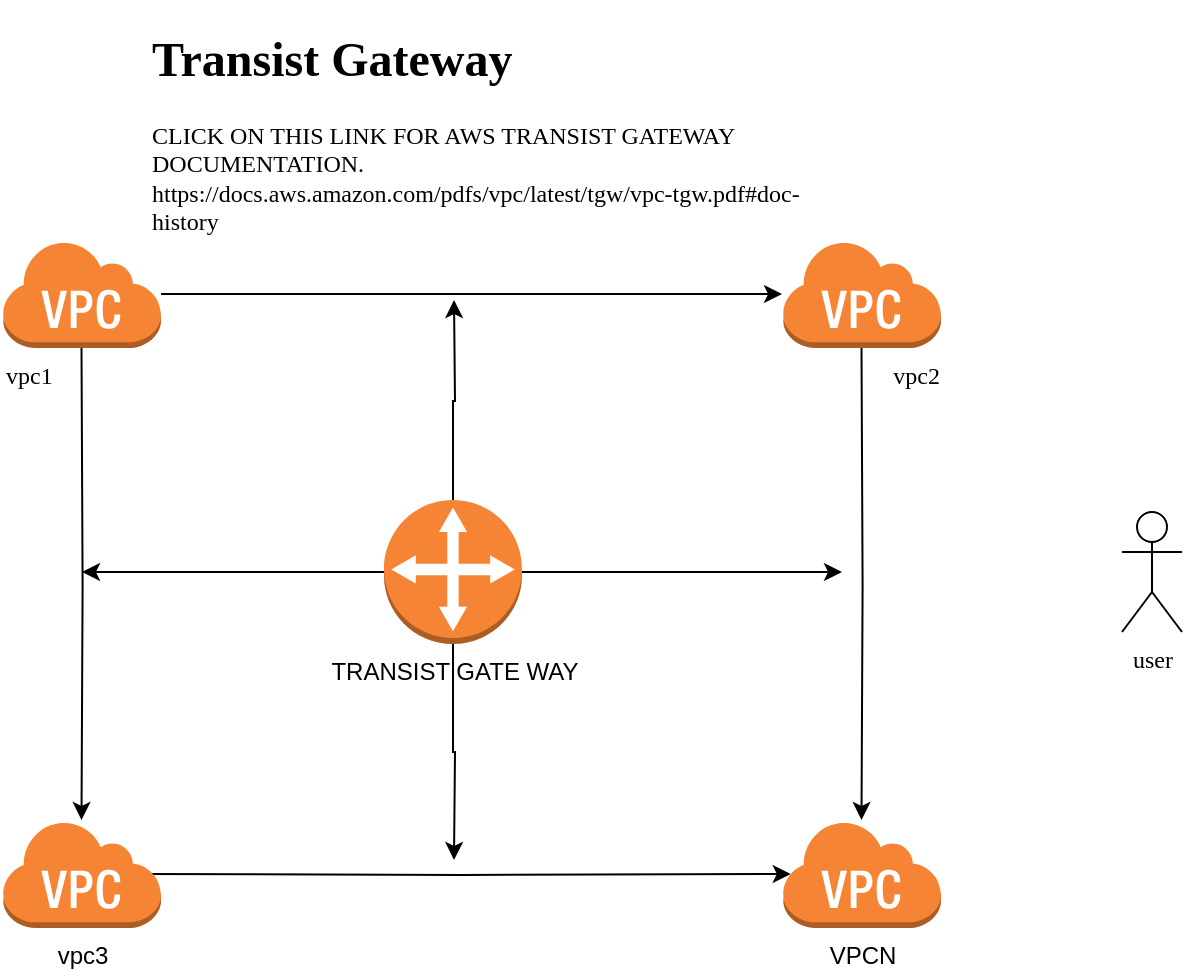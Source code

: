 <mxfile version="20.6.0" type="github">
  <diagram id="a5Ob_W1eTbN9BzRliwAf" name="Page-1">
    <mxGraphModel dx="652" dy="1523" grid="1" gridSize="10" guides="1" tooltips="1" connect="1" arrows="1" fold="1" page="1" pageScale="1" pageWidth="850" pageHeight="1100" math="0" shadow="0">
      <root>
        <mxCell id="0" />
        <mxCell id="1" parent="0" />
        <mxCell id="pqXyAPFy5HPmToYryVtD-13" style="edgeStyle=orthogonalEdgeStyle;rounded=0;orthogonalLoop=1;jettySize=auto;html=1;" edge="1" parent="1" source="pqXyAPFy5HPmToYryVtD-1">
          <mxGeometry relative="1" as="geometry">
            <mxPoint x="426" y="140" as="targetPoint" />
          </mxGeometry>
        </mxCell>
        <mxCell id="pqXyAPFy5HPmToYryVtD-15" style="edgeStyle=orthogonalEdgeStyle;rounded=0;orthogonalLoop=1;jettySize=auto;html=1;" edge="1" parent="1" source="pqXyAPFy5HPmToYryVtD-1">
          <mxGeometry relative="1" as="geometry">
            <mxPoint x="620" y="276" as="targetPoint" />
          </mxGeometry>
        </mxCell>
        <mxCell id="pqXyAPFy5HPmToYryVtD-19" style="edgeStyle=orthogonalEdgeStyle;rounded=0;orthogonalLoop=1;jettySize=auto;html=1;exitX=0.5;exitY=1;exitDx=0;exitDy=0;exitPerimeter=0;" edge="1" parent="1" source="pqXyAPFy5HPmToYryVtD-1">
          <mxGeometry relative="1" as="geometry">
            <mxPoint x="426" y="420" as="targetPoint" />
          </mxGeometry>
        </mxCell>
        <mxCell id="pqXyAPFy5HPmToYryVtD-21" style="edgeStyle=orthogonalEdgeStyle;rounded=0;orthogonalLoop=1;jettySize=auto;html=1;exitX=0;exitY=0.5;exitDx=0;exitDy=0;exitPerimeter=0;" edge="1" parent="1" source="pqXyAPFy5HPmToYryVtD-1">
          <mxGeometry relative="1" as="geometry">
            <mxPoint x="240" y="276" as="targetPoint" />
          </mxGeometry>
        </mxCell>
        <mxCell id="pqXyAPFy5HPmToYryVtD-1" value="TRANSIST GATE WAY" style="outlineConnect=0;dashed=0;verticalLabelPosition=bottom;verticalAlign=top;align=center;html=1;shape=mxgraph.aws3.customer_gateway;fillColor=#F58534;gradientColor=none;" vertex="1" parent="1">
          <mxGeometry x="391" y="240" width="69" height="72" as="geometry" />
        </mxCell>
        <mxCell id="pqXyAPFy5HPmToYryVtD-3" style="edgeStyle=orthogonalEdgeStyle;rounded=0;orthogonalLoop=1;jettySize=auto;html=1;" edge="1" parent="1">
          <mxGeometry relative="1" as="geometry">
            <mxPoint x="279.5" y="137" as="sourcePoint" />
            <mxPoint x="590" y="137" as="targetPoint" />
          </mxGeometry>
        </mxCell>
        <mxCell id="pqXyAPFy5HPmToYryVtD-11" style="edgeStyle=orthogonalEdgeStyle;rounded=0;orthogonalLoop=1;jettySize=auto;html=1;" edge="1" parent="1" target="pqXyAPFy5HPmToYryVtD-10">
          <mxGeometry relative="1" as="geometry">
            <mxPoint x="239.75" y="164" as="sourcePoint" />
          </mxGeometry>
        </mxCell>
        <mxCell id="pqXyAPFy5HPmToYryVtD-8" style="edgeStyle=orthogonalEdgeStyle;rounded=0;orthogonalLoop=1;jettySize=auto;html=1;" edge="1" parent="1" target="pqXyAPFy5HPmToYryVtD-7">
          <mxGeometry relative="1" as="geometry">
            <mxPoint x="629.75" y="164" as="sourcePoint" />
          </mxGeometry>
        </mxCell>
        <mxCell id="pqXyAPFy5HPmToYryVtD-9" style="edgeStyle=orthogonalEdgeStyle;rounded=0;orthogonalLoop=1;jettySize=auto;html=1;entryX=0.055;entryY=0.5;entryDx=0;entryDy=0;entryPerimeter=0;" edge="1" parent="1" target="pqXyAPFy5HPmToYryVtD-7">
          <mxGeometry relative="1" as="geometry">
            <mxPoint x="269.5" y="427" as="sourcePoint" />
          </mxGeometry>
        </mxCell>
        <mxCell id="pqXyAPFy5HPmToYryVtD-7" value="VPCN&lt;br&gt;" style="outlineConnect=0;dashed=0;verticalLabelPosition=bottom;verticalAlign=top;align=center;html=1;shape=mxgraph.aws3.virtual_private_cloud;fillColor=#F58534;gradientColor=none;" vertex="1" parent="1">
          <mxGeometry x="590" y="400" width="79.5" height="54" as="geometry" />
        </mxCell>
        <mxCell id="pqXyAPFy5HPmToYryVtD-10" value="vpc3" style="outlineConnect=0;dashed=0;verticalLabelPosition=bottom;verticalAlign=top;align=center;html=1;shape=mxgraph.aws3.virtual_private_cloud;fillColor=#F58534;gradientColor=none;" vertex="1" parent="1">
          <mxGeometry x="200" y="400" width="79.5" height="54" as="geometry" />
        </mxCell>
        <mxCell id="pqXyAPFy5HPmToYryVtD-22" value="vpc2" style="outlineConnect=0;dashed=0;verticalLabelPosition=bottom;verticalAlign=top;align=right;html=1;shape=mxgraph.aws3.virtual_private_cloud;fillColor=#F58534;gradientColor=none;fontFamily=Verdana;" vertex="1" parent="1">
          <mxGeometry x="590" y="110" width="79.5" height="54" as="geometry" />
        </mxCell>
        <mxCell id="pqXyAPFy5HPmToYryVtD-23" value="vpc1" style="outlineConnect=0;dashed=0;verticalLabelPosition=bottom;verticalAlign=top;align=left;html=1;shape=mxgraph.aws3.virtual_private_cloud;fillColor=#F58534;gradientColor=none;fontFamily=Verdana;" vertex="1" parent="1">
          <mxGeometry x="200" y="110" width="79.5" height="54" as="geometry" />
        </mxCell>
        <mxCell id="pqXyAPFy5HPmToYryVtD-24" value="user" style="shape=umlActor;verticalLabelPosition=bottom;verticalAlign=top;html=1;outlineConnect=0;fontFamily=Verdana;" vertex="1" parent="1">
          <mxGeometry x="760" y="246" width="30" height="60" as="geometry" />
        </mxCell>
        <mxCell id="pqXyAPFy5HPmToYryVtD-25" value="&lt;h1&gt;Transist Gateway&lt;/h1&gt;&lt;div&gt;CLICK ON THIS LINK FOR AWS TRANSIST GATEWAY DOCUMENTATION.&lt;/div&gt;&lt;div&gt;https://docs.aws.amazon.com/pdfs/vpc/latest/tgw/vpc-tgw.pdf#doc-history&lt;br&gt;&lt;/div&gt;" style="text;html=1;strokeColor=none;fillColor=none;spacing=5;spacingTop=-20;whiteSpace=wrap;overflow=hidden;rounded=0;fontFamily=Verdana;" vertex="1" parent="1">
          <mxGeometry x="270" width="350" height="120" as="geometry" />
        </mxCell>
      </root>
    </mxGraphModel>
  </diagram>
</mxfile>
